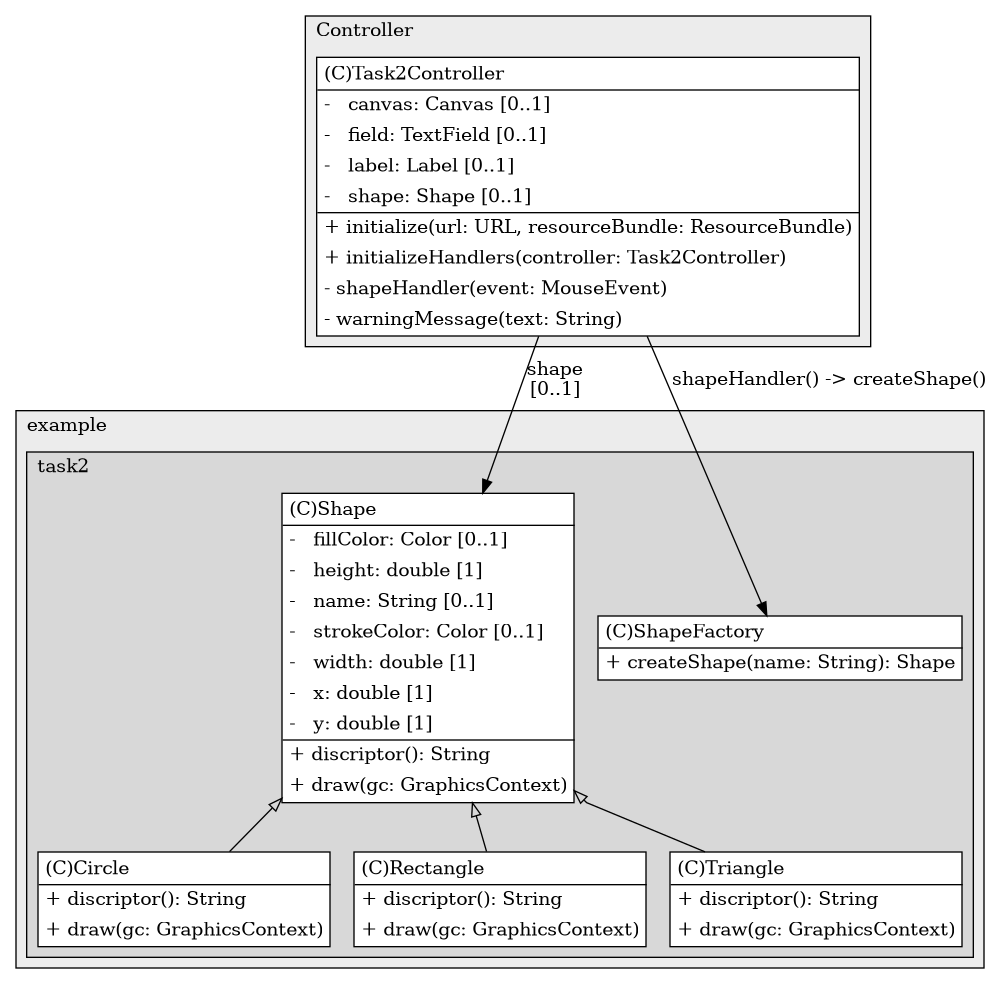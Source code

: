 @startuml

/' diagram meta data start
config=StructureConfiguration;
{
  "projectClassification": {
    "searchMode": "OpenProject", // OpenProject, AllProjects
    "includedProjects": "",
    "pathEndKeywords": "*.impl",
    "isClientPath": "",
    "isClientName": "",
    "isTestPath": "",
    "isTestName": "",
    "isMappingPath": "",
    "isMappingName": "",
    "isDataAccessPath": "",
    "isDataAccessName": "",
    "isDataStructurePath": "",
    "isDataStructureName": "",
    "isInterfaceStructuresPath": "",
    "isInterfaceStructuresName": "",
    "isEntryPointPath": "",
    "isEntryPointName": "",
    "treatFinalFieldsAsMandatory": false
  },
  "graphRestriction": {
    "classPackageExcludeFilter": "",
    "classPackageIncludeFilter": "",
    "classNameExcludeFilter": "",
    "classNameIncludeFilter": "",
    "methodNameExcludeFilter": "",
    "methodNameIncludeFilter": "",
    "removeByInheritance": "", // inheritance/annotation based filtering is done in a second step
    "removeByAnnotation": "",
    "removeByClassPackage": "", // cleanup the graph after inheritance/annotation based filtering is done
    "removeByClassName": "",
    "cutMappings": false,
    "cutEnum": true,
    "cutTests": true,
    "cutClient": true,
    "cutDataAccess": false,
    "cutInterfaceStructures": false,
    "cutDataStructures": false,
    "cutGetterAndSetter": true,
    "cutConstructors": true
  },
  "graphTraversal": {
    "forwardDepth": 6,
    "backwardDepth": 6,
    "classPackageExcludeFilter": "",
    "classPackageIncludeFilter": "",
    "classNameExcludeFilter": "",
    "classNameIncludeFilter": "",
    "methodNameExcludeFilter": "",
    "methodNameIncludeFilter": "",
    "hideMappings": false,
    "hideDataStructures": false,
    "hidePrivateMethods": true,
    "hideInterfaceCalls": true, // indirection: implementation -> interface (is hidden) -> implementation
    "onlyShowApplicationEntryPoints": false, // root node is included
    "useMethodCallsForStructureDiagram": "ForwardOnly" // ForwardOnly, BothDirections, No
  },
  "details": {
    "aggregation": "GroupByClass", // ByClass, GroupByClass, None
    "showClassGenericTypes": true,
    "showMethods": true,
    "showMethodParameterNames": true,
    "showMethodParameterTypes": true,
    "showMethodReturnType": true,
    "showPackageLevels": 2,
    "showDetailedClassStructure": true
  },
  "rootClass": "Controller.Task2Controller",
  "extensionCallbackMethod": "" // qualified.class.name#methodName - signature: public static String method(String)
}
diagram meta data end '/



digraph g {
    rankdir="TB"
    splines=polyline
    

'nodes 
subgraph cluster_1322970774 { 
   	label=example
	labeljust=l
	fillcolor="#ececec"
	style=filled
   
   subgraph cluster_129515977 { 
   	label=task2
	labeljust=l
	fillcolor="#d8d8d8"
	style=filled
   
   Circle537999332[
	label=<<TABLE BORDER="1" CELLBORDER="0" CELLPADDING="4" CELLSPACING="0">
<TR><TD ALIGN="LEFT" >(C)Circle</TD></TR>
<HR/>
<TR><TD ALIGN="LEFT" >+ discriptor(): String</TD></TR>
<TR><TD ALIGN="LEFT" >+ draw(gc: GraphicsContext)</TD></TR>
</TABLE>>
	style=filled
	margin=0
	shape=plaintext
	fillcolor="#FFFFFF"
];

Rectangle537999332[
	label=<<TABLE BORDER="1" CELLBORDER="0" CELLPADDING="4" CELLSPACING="0">
<TR><TD ALIGN="LEFT" >(C)Rectangle</TD></TR>
<HR/>
<TR><TD ALIGN="LEFT" >+ discriptor(): String</TD></TR>
<TR><TD ALIGN="LEFT" >+ draw(gc: GraphicsContext)</TD></TR>
</TABLE>>
	style=filled
	margin=0
	shape=plaintext
	fillcolor="#FFFFFF"
];

Shape537999332[
	label=<<TABLE BORDER="1" CELLBORDER="0" CELLPADDING="4" CELLSPACING="0">
<TR><TD ALIGN="LEFT" >(C)Shape</TD></TR>
<HR/>
<TR><TD ALIGN="LEFT" >-   fillColor: Color [0..1]</TD></TR>
<TR><TD ALIGN="LEFT" >-   height: double [1]</TD></TR>
<TR><TD ALIGN="LEFT" >-   name: String [0..1]</TD></TR>
<TR><TD ALIGN="LEFT" >-   strokeColor: Color [0..1]</TD></TR>
<TR><TD ALIGN="LEFT" >-   width: double [1]</TD></TR>
<TR><TD ALIGN="LEFT" >-   x: double [1]</TD></TR>
<TR><TD ALIGN="LEFT" >-   y: double [1]</TD></TR>
<HR/>
<TR><TD ALIGN="LEFT" >+ discriptor(): String</TD></TR>
<TR><TD ALIGN="LEFT" >+ draw(gc: GraphicsContext)</TD></TR>
</TABLE>>
	style=filled
	margin=0
	shape=plaintext
	fillcolor="#FFFFFF"
];

ShapeFactory537999332[
	label=<<TABLE BORDER="1" CELLBORDER="0" CELLPADDING="4" CELLSPACING="0">
<TR><TD ALIGN="LEFT" >(C)ShapeFactory</TD></TR>
<HR/>
<TR><TD ALIGN="LEFT" >+ createShape(name: String): Shape</TD></TR>
</TABLE>>
	style=filled
	margin=0
	shape=plaintext
	fillcolor="#FFFFFF"
];

Triangle537999332[
	label=<<TABLE BORDER="1" CELLBORDER="0" CELLPADDING="4" CELLSPACING="0">
<TR><TD ALIGN="LEFT" >(C)Triangle</TD></TR>
<HR/>
<TR><TD ALIGN="LEFT" >+ discriptor(): String</TD></TR>
<TR><TD ALIGN="LEFT" >+ draw(gc: GraphicsContext)</TD></TR>
</TABLE>>
	style=filled
	margin=0
	shape=plaintext
	fillcolor="#FFFFFF"
];
} 
} 

subgraph cluster_1664073796 { 
   	label=Controller
	labeljust=l
	fillcolor="#ececec"
	style=filled
   
   Task2Controller1664073796[
	label=<<TABLE BORDER="1" CELLBORDER="0" CELLPADDING="4" CELLSPACING="0">
<TR><TD ALIGN="LEFT" >(C)Task2Controller</TD></TR>
<HR/>
<TR><TD ALIGN="LEFT" >-   canvas: Canvas [0..1]</TD></TR>
<TR><TD ALIGN="LEFT" >-   field: TextField [0..1]</TD></TR>
<TR><TD ALIGN="LEFT" >-   label: Label [0..1]</TD></TR>
<TR><TD ALIGN="LEFT" >-   shape: Shape [0..1]</TD></TR>
<HR/>
<TR><TD ALIGN="LEFT" >+ initialize(url: URL, resourceBundle: ResourceBundle)</TD></TR>
<TR><TD ALIGN="LEFT" >+ initializeHandlers(controller: Task2Controller)</TD></TR>
<TR><TD ALIGN="LEFT" >- shapeHandler(event: MouseEvent)</TD></TR>
<TR><TD ALIGN="LEFT" >- warningMessage(text: String)</TD></TR>
</TABLE>>
	style=filled
	margin=0
	shape=plaintext
	fillcolor="#FFFFFF"
];
} 

'edges    
Shape537999332 -> Circle537999332[arrowhead=none, arrowtail=empty, dir=both];
Shape537999332 -> Rectangle537999332[arrowhead=none, arrowtail=empty, dir=both];
Shape537999332 -> Triangle537999332[arrowhead=none, arrowtail=empty, dir=both];
Task2Controller1664073796 -> Shape537999332[label="shape
[0..1]"];
Task2Controller1664073796 -> ShapeFactory537999332[label="shapeHandler() -> createShape()"];
    
}
@enduml